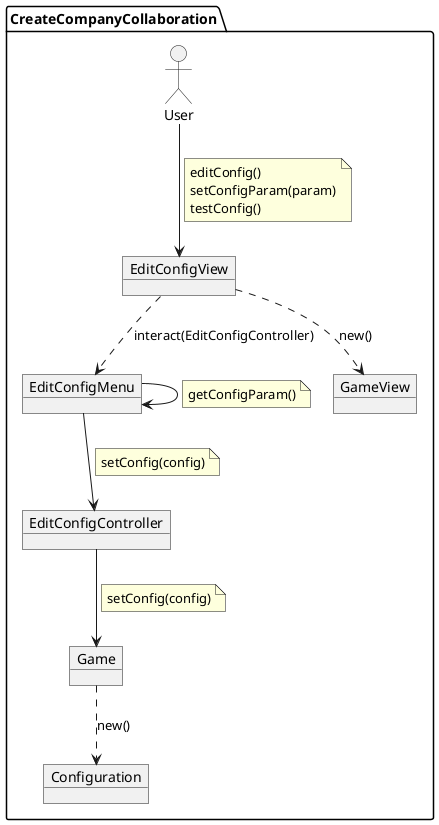 @startuml
'title EditConfigCollaborationDiagram
namespace CreateCompanyCollaboration{
allow_mixing
' left to right direction

actor User

object Game
object EditConfigView
object EditConfigMenu
object GameView
object EditConfigController
object Configuration

User --> EditConfigView
note on link
    editConfig()
end note
note on link
    editConfig()
    setConfigParam(param)
    testConfig()
end note
EditConfigView ..> EditConfigMenu : interact(EditConfigController)

EditConfigMenu --> EditConfigMenu
note on link
    getConfigParam()
end note

EditConfigMenu --> EditConfigController
note on link
    setConfig(config)
end note


EditConfigView .down.> GameView : new()

Game ..> Configuration : new()

EditConfigController --> Game
note on link
    setConfig(config)
end note
}
@enduml